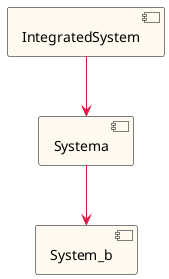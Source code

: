 ''''''''''''''''''''''''''''''''''''''''''
''                                      ''
''  AUTOGENERATED CODE -- DO NOT EDIT!  ''
''                                      ''
''''''''''''''''''''''''''''''''''''''''''

@startuml
hide stereotype
scale max 16384 height
skinparam component {
  BackgroundColor FloralWhite
  BorderColor Black
  ArrowColor Crimson
}
[IntegratedSystem] as _0 <<highlight>>
[Systema] as _1
_0 --> _1
[System_b] as _2
_1 --> _2 <<indirect>>
@enduml